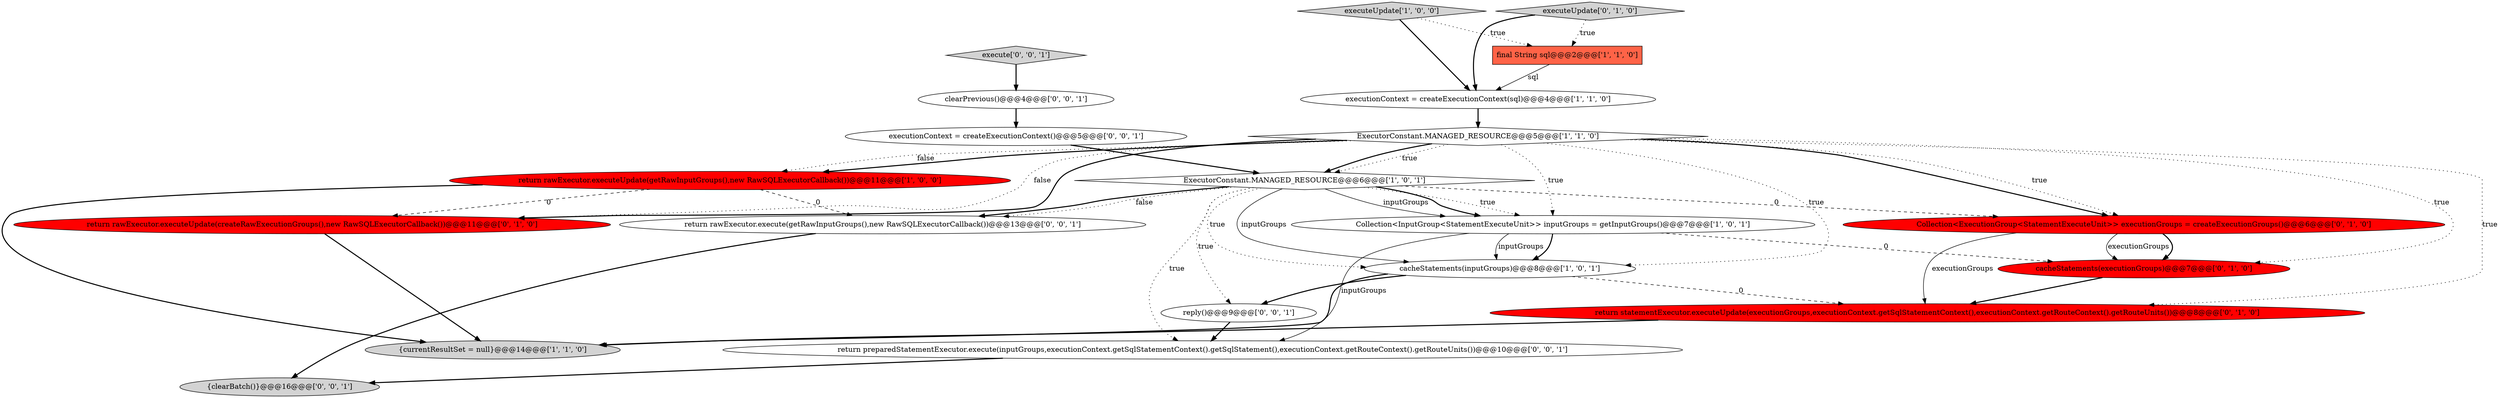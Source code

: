 digraph {
8 [style = filled, label = "executeUpdate['1', '0', '0']", fillcolor = lightgray, shape = diamond image = "AAA0AAABBB1BBB"];
5 [style = filled, label = "final String sql@@@2@@@['1', '1', '0']", fillcolor = tomato, shape = box image = "AAA0AAABBB1BBB"];
6 [style = filled, label = "executionContext = createExecutionContext(sql)@@@4@@@['1', '1', '0']", fillcolor = white, shape = ellipse image = "AAA0AAABBB1BBB"];
20 [style = filled, label = "{clearBatch()}@@@16@@@['0', '0', '1']", fillcolor = lightgray, shape = ellipse image = "AAA0AAABBB3BBB"];
13 [style = filled, label = "executeUpdate['0', '1', '0']", fillcolor = lightgray, shape = diamond image = "AAA0AAABBB2BBB"];
9 [style = filled, label = "return statementExecutor.executeUpdate(executionGroups,executionContext.getSqlStatementContext(),executionContext.getRouteContext().getRouteUnits())@@@8@@@['0', '1', '0']", fillcolor = red, shape = ellipse image = "AAA1AAABBB2BBB"];
15 [style = filled, label = "clearPrevious()@@@4@@@['0', '0', '1']", fillcolor = white, shape = ellipse image = "AAA0AAABBB3BBB"];
10 [style = filled, label = "return rawExecutor.executeUpdate(createRawExecutionGroups(),new RawSQLExecutorCallback())@@@11@@@['0', '1', '0']", fillcolor = red, shape = ellipse image = "AAA1AAABBB2BBB"];
4 [style = filled, label = "ExecutorConstant.MANAGED_RESOURCE@@@6@@@['1', '0', '1']", fillcolor = white, shape = diamond image = "AAA0AAABBB1BBB"];
1 [style = filled, label = "Collection<InputGroup<StatementExecuteUnit>> inputGroups = getInputGroups()@@@7@@@['1', '0', '1']", fillcolor = white, shape = ellipse image = "AAA0AAABBB1BBB"];
3 [style = filled, label = "ExecutorConstant.MANAGED_RESOURCE@@@5@@@['1', '1', '0']", fillcolor = white, shape = diamond image = "AAA0AAABBB1BBB"];
0 [style = filled, label = "return rawExecutor.executeUpdate(getRawInputGroups(),new RawSQLExecutorCallback())@@@11@@@['1', '0', '0']", fillcolor = red, shape = ellipse image = "AAA1AAABBB1BBB"];
18 [style = filled, label = "reply()@@@9@@@['0', '0', '1']", fillcolor = white, shape = ellipse image = "AAA0AAABBB3BBB"];
17 [style = filled, label = "return rawExecutor.execute(getRawInputGroups(),new RawSQLExecutorCallback())@@@13@@@['0', '0', '1']", fillcolor = white, shape = ellipse image = "AAA0AAABBB3BBB"];
2 [style = filled, label = "{currentResultSet = null}@@@14@@@['1', '1', '0']", fillcolor = lightgray, shape = ellipse image = "AAA0AAABBB1BBB"];
12 [style = filled, label = "Collection<ExecutionGroup<StatementExecuteUnit>> executionGroups = createExecutionGroups()@@@6@@@['0', '1', '0']", fillcolor = red, shape = ellipse image = "AAA1AAABBB2BBB"];
14 [style = filled, label = "executionContext = createExecutionContext()@@@5@@@['0', '0', '1']", fillcolor = white, shape = ellipse image = "AAA0AAABBB3BBB"];
11 [style = filled, label = "cacheStatements(executionGroups)@@@7@@@['0', '1', '0']", fillcolor = red, shape = ellipse image = "AAA1AAABBB2BBB"];
19 [style = filled, label = "return preparedStatementExecutor.execute(inputGroups,executionContext.getSqlStatementContext().getSqlStatement(),executionContext.getRouteContext().getRouteUnits())@@@10@@@['0', '0', '1']", fillcolor = white, shape = ellipse image = "AAA0AAABBB3BBB"];
7 [style = filled, label = "cacheStatements(inputGroups)@@@8@@@['1', '0', '1']", fillcolor = white, shape = ellipse image = "AAA0AAABBB1BBB"];
16 [style = filled, label = "execute['0', '0', '1']", fillcolor = lightgray, shape = diamond image = "AAA0AAABBB3BBB"];
5->6 [style = solid, label="sql"];
3->11 [style = dotted, label="true"];
6->3 [style = bold, label=""];
16->15 [style = bold, label=""];
4->18 [style = dotted, label="true"];
3->7 [style = dotted, label="true"];
4->17 [style = bold, label=""];
15->14 [style = bold, label=""];
4->1 [style = dotted, label="true"];
9->2 [style = bold, label=""];
19->20 [style = bold, label=""];
0->2 [style = bold, label=""];
12->11 [style = bold, label=""];
18->19 [style = bold, label=""];
3->4 [style = dotted, label="true"];
4->7 [style = dotted, label="true"];
13->5 [style = dotted, label="true"];
8->6 [style = bold, label=""];
3->12 [style = bold, label=""];
3->9 [style = dotted, label="true"];
11->9 [style = bold, label=""];
0->17 [style = dashed, label="0"];
3->4 [style = bold, label=""];
1->7 [style = bold, label=""];
4->17 [style = dotted, label="false"];
3->0 [style = dotted, label="false"];
4->19 [style = dotted, label="true"];
3->0 [style = bold, label=""];
4->1 [style = solid, label="inputGroups"];
4->7 [style = solid, label="inputGroups"];
4->12 [style = dashed, label="0"];
0->10 [style = dashed, label="0"];
3->10 [style = bold, label=""];
3->10 [style = dotted, label="false"];
8->5 [style = dotted, label="true"];
12->11 [style = solid, label="executionGroups"];
7->2 [style = bold, label=""];
3->12 [style = dotted, label="true"];
1->11 [style = dashed, label="0"];
7->9 [style = dashed, label="0"];
7->18 [style = bold, label=""];
17->20 [style = bold, label=""];
10->2 [style = bold, label=""];
4->1 [style = bold, label=""];
13->6 [style = bold, label=""];
3->1 [style = dotted, label="true"];
1->19 [style = solid, label="inputGroups"];
1->7 [style = solid, label="inputGroups"];
12->9 [style = solid, label="executionGroups"];
14->4 [style = bold, label=""];
}
